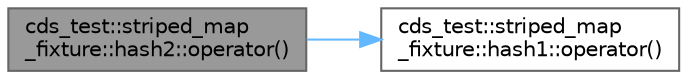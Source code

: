 digraph "cds_test::striped_map_fixture::hash2::operator()"
{
 // LATEX_PDF_SIZE
  bgcolor="transparent";
  edge [fontname=Helvetica,fontsize=10,labelfontname=Helvetica,labelfontsize=10];
  node [fontname=Helvetica,fontsize=10,shape=box,height=0.2,width=0.4];
  rankdir="LR";
  Node1 [id="Node000001",label="cds_test::striped_map\l_fixture::hash2::operator()",height=0.2,width=0.4,color="gray40", fillcolor="grey60", style="filled", fontcolor="black",tooltip=" "];
  Node1 -> Node2 [id="edge1_Node000001_Node000002",color="steelblue1",style="solid",tooltip=" "];
  Node2 [id="Node000002",label="cds_test::striped_map\l_fixture::hash1::operator()",height=0.2,width=0.4,color="grey40", fillcolor="white", style="filled",URL="$structcds__test_1_1striped__map__fixture_1_1hash1.html#a2ed36bdb8c3e7a974f7613f9c3b1159b",tooltip=" "];
}
